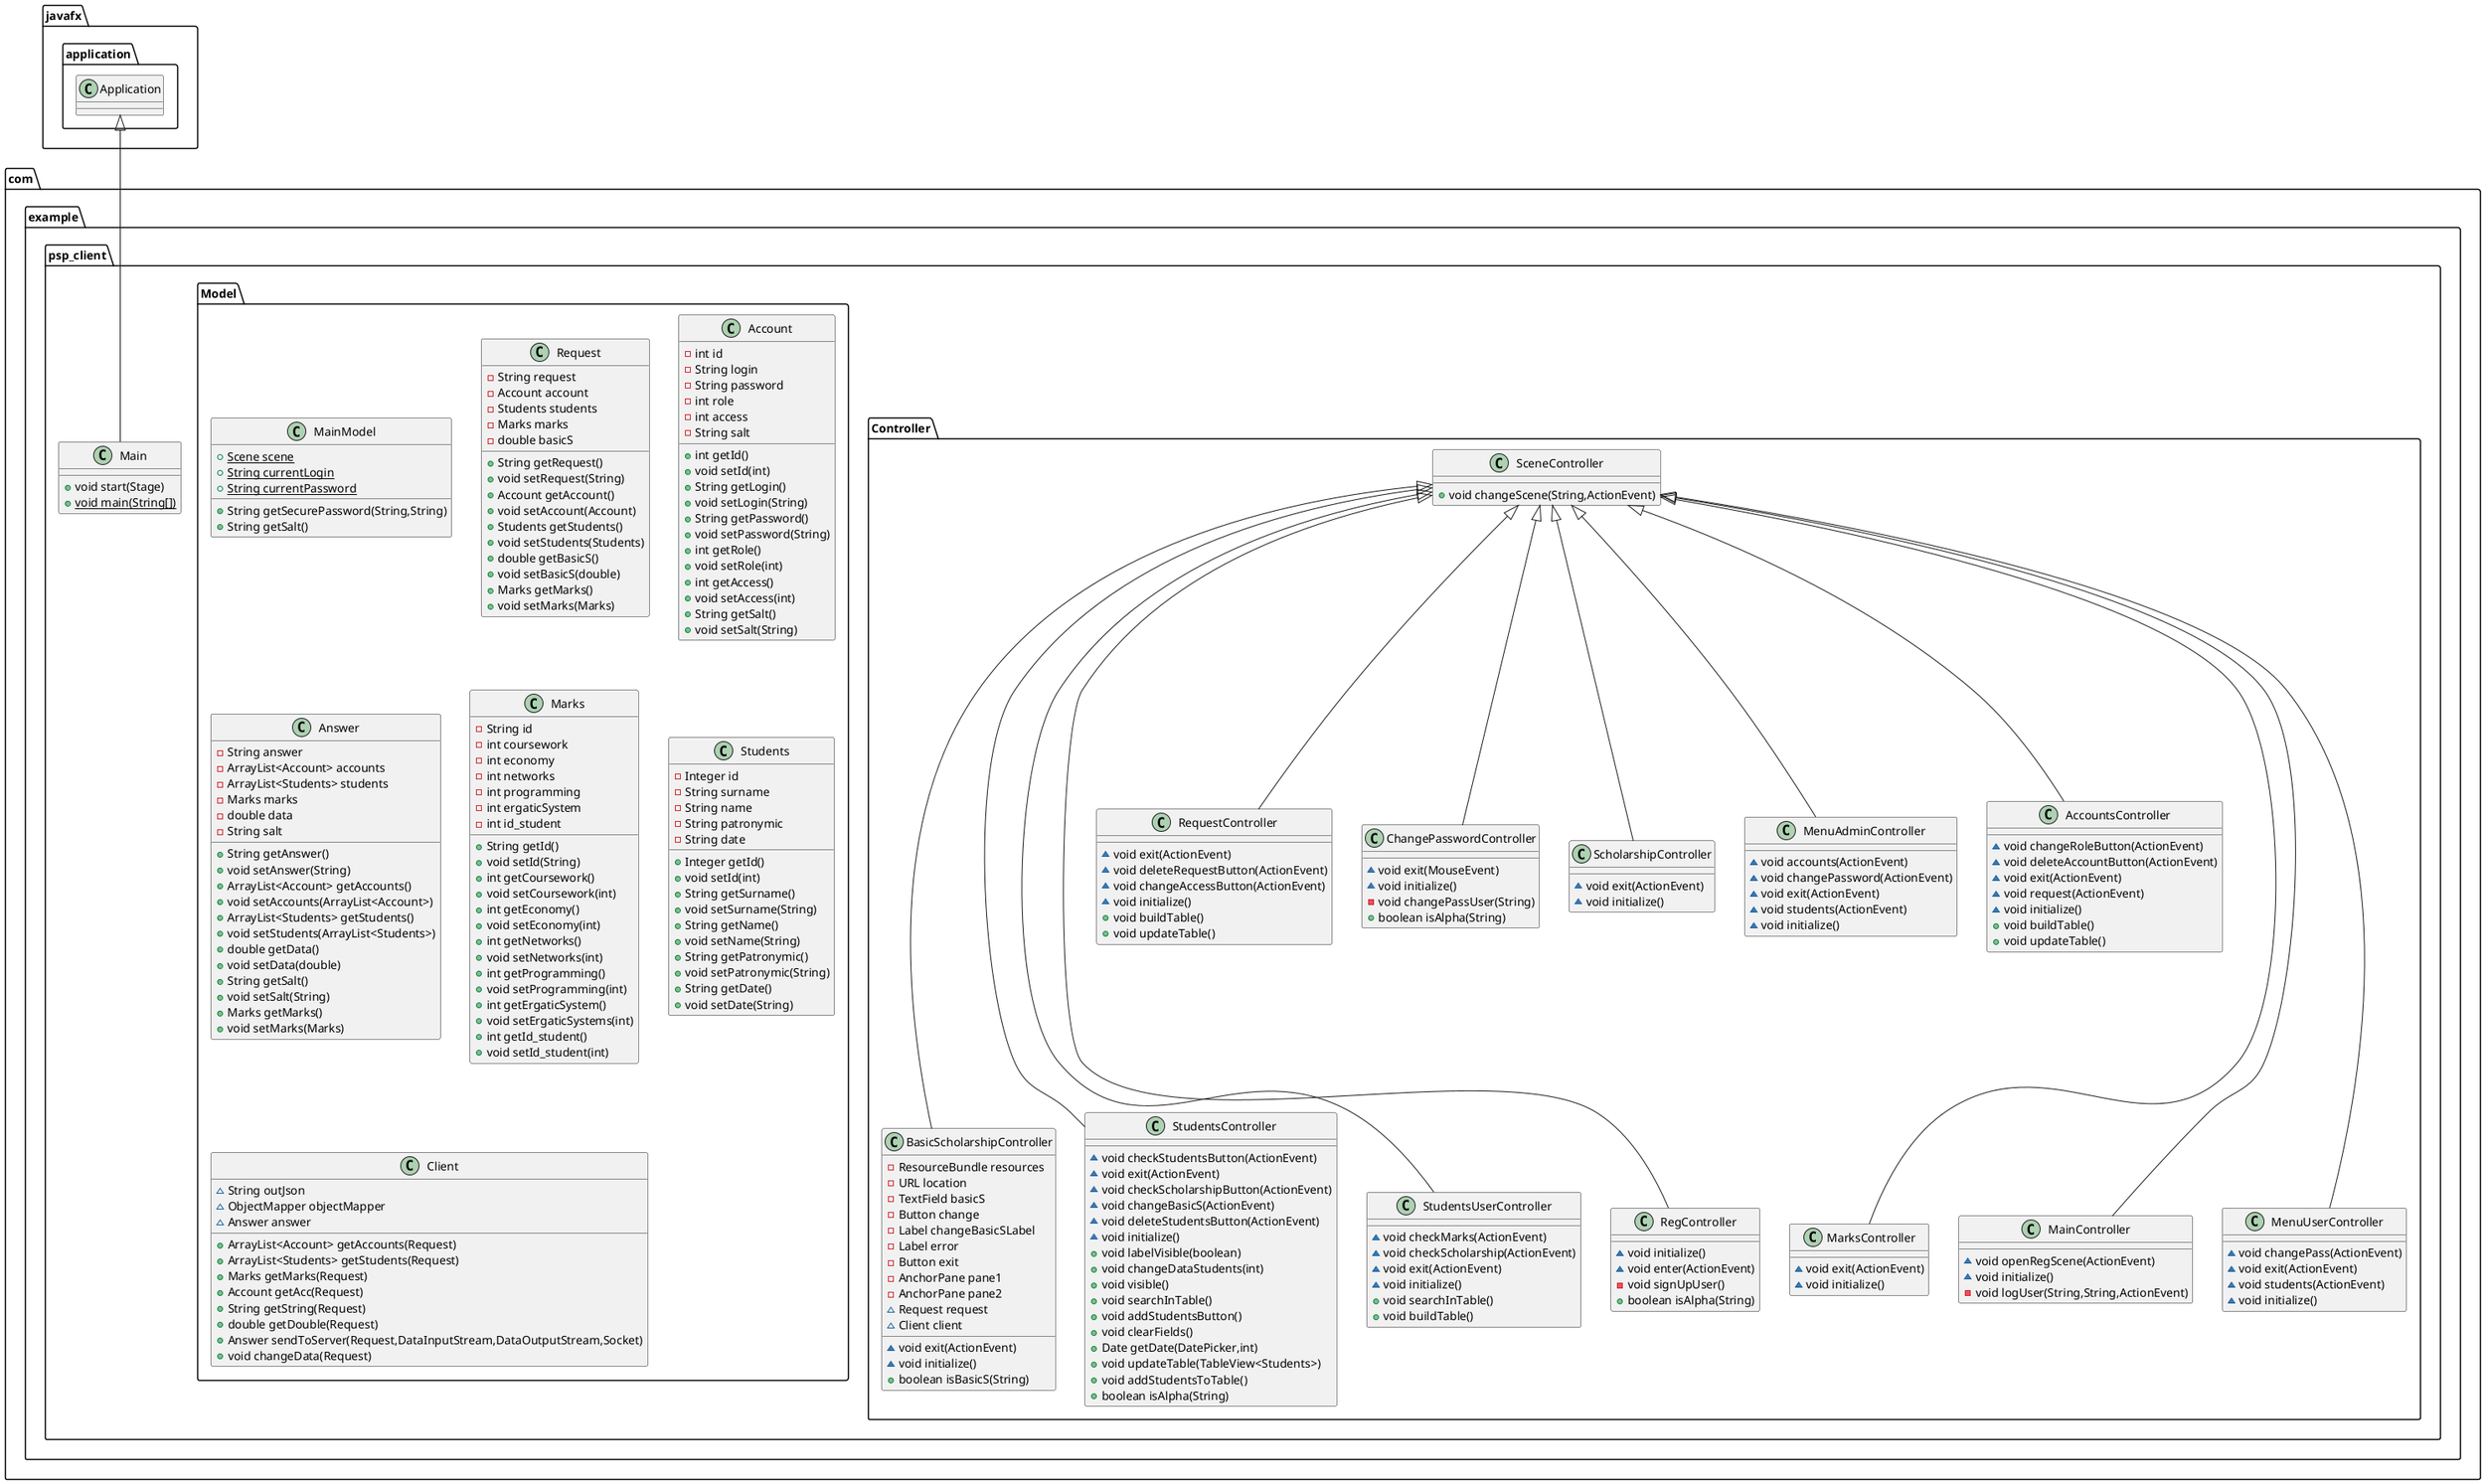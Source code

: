 @startuml
class com.example.psp_client.Controller.BasicScholarshipController {
- ResourceBundle resources
- URL location
- TextField basicS
- Button change
- Label changeBasicSLabel
- Label error
- Button exit
- AnchorPane pane1
- AnchorPane pane2
~ Request request
~ Client client
~ void exit(ActionEvent)
~ void initialize()
+ boolean isBasicS(String)
}
class com.example.psp_client.Controller.StudentsController {
~ void checkStudentsButton(ActionEvent)
~ void exit(ActionEvent)
~ void checkScholarshipButton(ActionEvent)
~ void changeBasicS(ActionEvent)
~ void deleteStudentsButton(ActionEvent)
~ void initialize()
+ void labelVisible(boolean)
+ void changeDataStudents(int)
+ void visible()
+ void searchInTable()
+ void addStudentsButton()
+ void clearFields()
+ Date getDate(DatePicker,int)
+ void updateTable(TableView<Students>)
+ void addStudentsToTable()
+ boolean isAlpha(String)
}
class com.example.psp_client.Model.MainModel {
+ {static} Scene scene
+ {static} String currentLogin
+ {static} String currentPassword
+ String getSecurePassword(String,String)
+ String getSalt()
}

class com.example.psp_client.Controller.StudentsUserController {
~ void checkMarks(ActionEvent)
~ void checkScholarship(ActionEvent)
~ void exit(ActionEvent)
~ void initialize()
+ void searchInTable()
+ void buildTable()
}
class com.example.psp_client.Controller.RegController {
~ void initialize()
~ void enter(ActionEvent)
- void signUpUser()
+ boolean isAlpha(String)
}
class com.example.psp_client.Model.Request {
- String request
- Account account
- Students students
- Marks marks
- double basicS
+ String getRequest()
+ void setRequest(String)
+ Account getAccount()
+ void setAccount(Account)
+ Students getStudents()
+ void setStudents(Students)
+ double getBasicS()
+ void setBasicS(double)
+ Marks getMarks()
+ void setMarks(Marks)
}
class com.example.psp_client.Model.Account {
- int id
- String login
- String password
- int role
- int access
- String salt
+ int getId()
+ void setId(int)
+ String getLogin()
+ void setLogin(String)
+ String getPassword()
+ void setPassword(String)
+ int getRole()
+ void setRole(int)
+ int getAccess()
+ void setAccess(int)
+ String getSalt()
+ void setSalt(String)
}
class com.example.psp_client.Controller.RequestController {
~ void exit(ActionEvent)
~ void deleteRequestButton(ActionEvent)
~ void changeAccessButton(ActionEvent)
~ void initialize()
+ void buildTable()
+ void updateTable()
}
class com.example.psp_client.Controller.ChangePasswordController {
~ void exit(MouseEvent)
~ void initialize()
- void changePassUser(String)
+ boolean isAlpha(String)
}
class com.example.psp_client.Model.Answer {
- String answer
- ArrayList<Account> accounts
- ArrayList<Students> students
- Marks marks
- double data
- String salt
+ String getAnswer()
+ void setAnswer(String)
+ ArrayList<Account> getAccounts()
+ void setAccounts(ArrayList<Account>)
+ ArrayList<Students> getStudents()
+ void setStudents(ArrayList<Students>)
+ double getData()
+ void setData(double)
+ String getSalt()
+ void setSalt(String)
+ Marks getMarks()
+ void setMarks(Marks)
}
class com.example.psp_client.Controller.SceneController {
+ void changeScene(String,ActionEvent)
}
class com.example.psp_client.Controller.ScholarshipController {
~ void exit(ActionEvent)
~ void initialize()
}
class com.example.psp_client.Main {
+ void start(Stage)
+ {static} void main(String[])
}
class com.example.psp_client.Controller.MenuAdminController {
~ void accounts(ActionEvent)
~ void changePassword(ActionEvent)
~ void exit(ActionEvent)
~ void students(ActionEvent)
~ void initialize()
}
class com.example.psp_client.Model.Marks {
- String id
- int coursework
- int economy
- int networks
- int programming
- int ergaticSystem
- int id_student
+ String getId()
+ void setId(String)
+ int getCoursework()
+ void setCoursework(int)
+ int getEconomy()
+ void setEconomy(int)
+ int getNetworks()
+ void setNetworks(int)
+ int getProgramming()
+ void setProgramming(int)
+ int getErgaticSystem()
+ void setErgaticSystems(int)
+ int getId_student()
+ void setId_student(int)
}
class com.example.psp_client.Controller.AccountsController {
~ void changeRoleButton(ActionEvent)
~ void deleteAccountButton(ActionEvent)
~ void exit(ActionEvent)
~ void request(ActionEvent)
~ void initialize()
+ void buildTable()
+ void updateTable()
}
class com.example.psp_client.Model.Students {
- Integer id
- String surname
- String name
- String patronymic
- String date
+ Integer getId()
+ void setId(int)
+ String getSurname()
+ void setSurname(String)
+ String getName()
+ void setName(String)
+ String getPatronymic()
+ void setPatronymic(String)
+ String getDate()
+ void setDate(String)
}
class com.example.psp_client.Controller.MarksController {
~ void exit(ActionEvent)
~ void initialize()
}
class com.example.psp_client.Controller.MainController {
~ void openRegScene(ActionEvent)
~ void initialize()
- void logUser(String,String,ActionEvent)
}
class com.example.psp_client.Model.Client {
~ String outJson
~ ObjectMapper objectMapper
~ Answer answer
+ ArrayList<Account> getAccounts(Request)
+ ArrayList<Students> getStudents(Request)
+ Marks getMarks(Request)
+ Account getAcc(Request)
+ String getString(Request)
+ double getDouble(Request)
+ Answer sendToServer(Request,DataInputStream,DataOutputStream,Socket)
+ void changeData(Request)
}
class com.example.psp_client.Controller.MenuUserController {
~ void changePass(ActionEvent)
~ void exit(ActionEvent)
~ void students(ActionEvent)
~ void initialize()
}


com.example.psp_client.Controller.SceneController <|--- com.example.psp_client.Controller.BasicScholarshipController
com.example.psp_client.Controller.SceneController <|--- com.example.psp_client.Controller.StudentsController
com.example.psp_client.Controller.SceneController <|--- com.example.psp_client.Controller.StudentsUserController
com.example.psp_client.Controller.SceneController <|--- com.example.psp_client.Controller.RegController
com.example.psp_client.Controller.SceneController <|-- com.example.psp_client.Controller.RequestController
com.example.psp_client.Controller.SceneController <|-- com.example.psp_client.Controller.ChangePasswordController
com.example.psp_client.Controller.SceneController <|-- com.example.psp_client.Controller.ScholarshipController
javafx.application.Application <|-- com.example.psp_client.Main
com.example.psp_client.Controller.SceneController <|-- com.example.psp_client.Controller.MenuAdminController
com.example.psp_client.Controller.SceneController <|-- com.example.psp_client.Controller.AccountsController
com.example.psp_client.Controller.SceneController <|--- com.example.psp_client.Controller.MarksController
com.example.psp_client.Controller.SceneController <|--- com.example.psp_client.Controller.MainController
com.example.psp_client.Controller.SceneController <|--- com.example.psp_client.Controller.MenuUserController
@enduml
